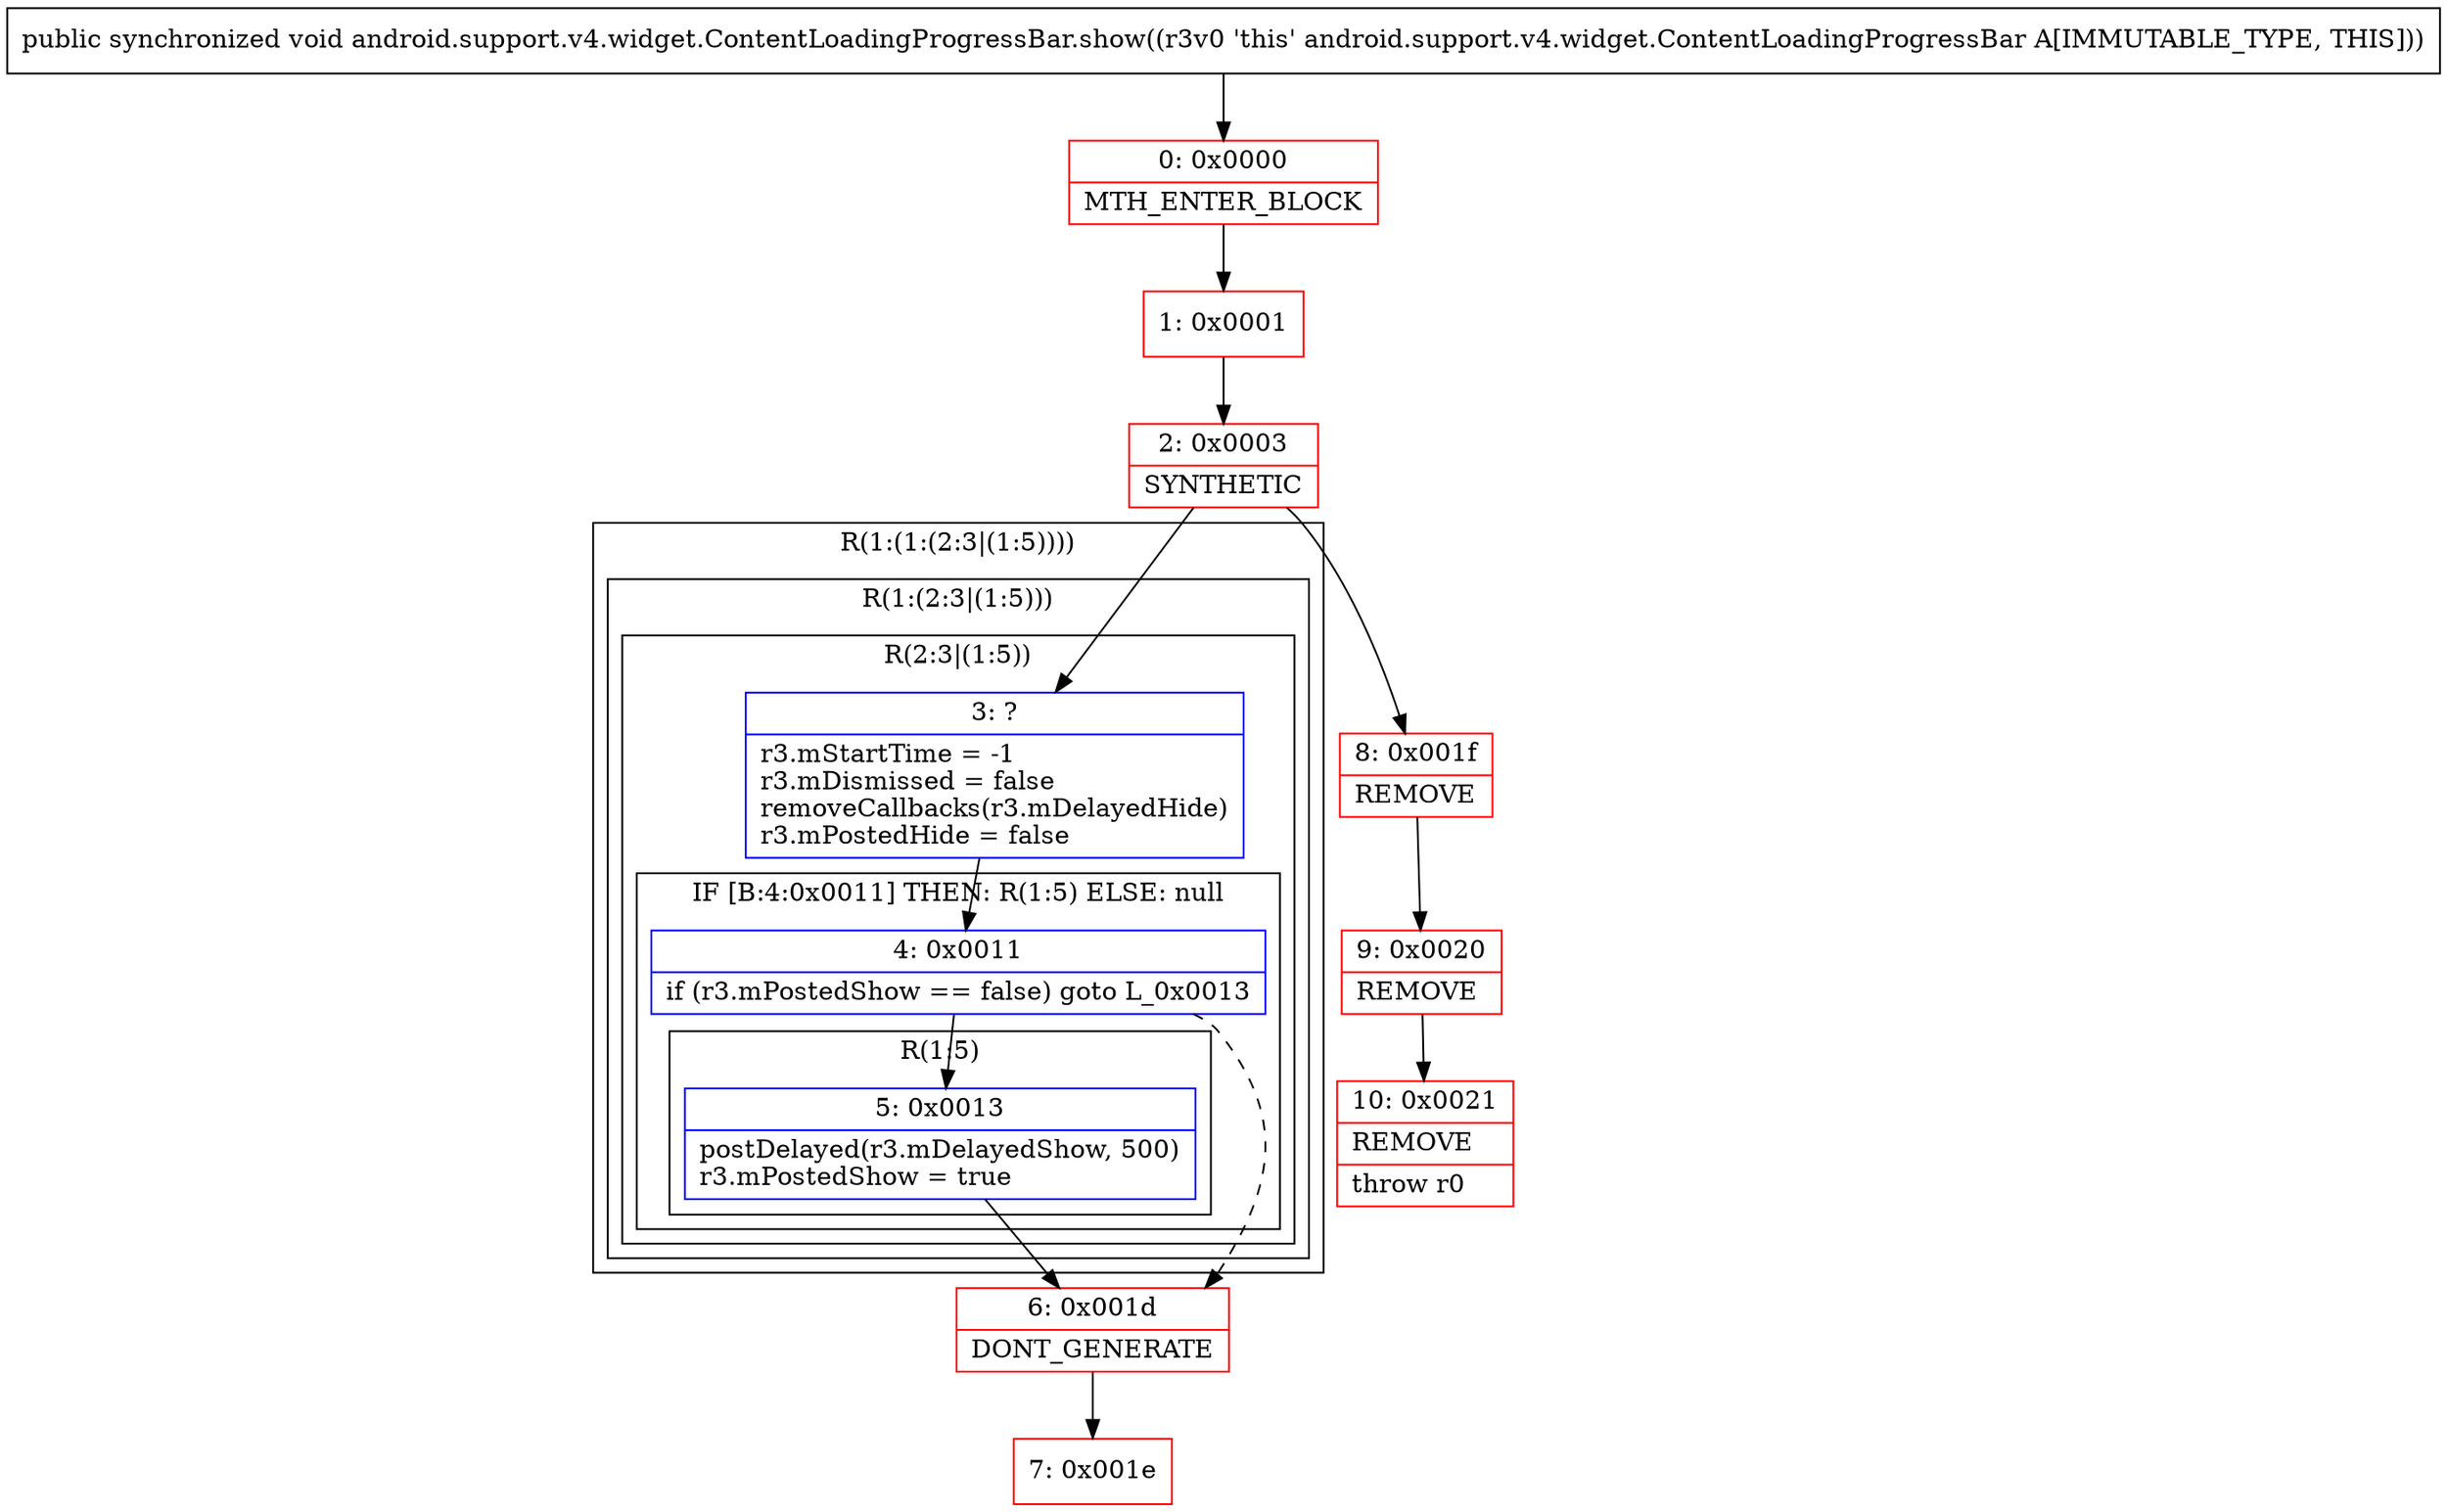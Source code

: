 digraph "CFG forandroid.support.v4.widget.ContentLoadingProgressBar.show()V" {
subgraph cluster_Region_1212809135 {
label = "R(1:(1:(2:3|(1:5))))";
node [shape=record,color=blue];
subgraph cluster_Region_83492448 {
label = "R(1:(2:3|(1:5)))";
node [shape=record,color=blue];
subgraph cluster_Region_1665607287 {
label = "R(2:3|(1:5))";
node [shape=record,color=blue];
Node_3 [shape=record,label="{3\:\ ?|r3.mStartTime = \-1\lr3.mDismissed = false\lremoveCallbacks(r3.mDelayedHide)\lr3.mPostedHide = false\l}"];
subgraph cluster_IfRegion_1826586000 {
label = "IF [B:4:0x0011] THEN: R(1:5) ELSE: null";
node [shape=record,color=blue];
Node_4 [shape=record,label="{4\:\ 0x0011|if (r3.mPostedShow == false) goto L_0x0013\l}"];
subgraph cluster_Region_1802257187 {
label = "R(1:5)";
node [shape=record,color=blue];
Node_5 [shape=record,label="{5\:\ 0x0013|postDelayed(r3.mDelayedShow, 500)\lr3.mPostedShow = true\l}"];
}
}
}
}
}
Node_0 [shape=record,color=red,label="{0\:\ 0x0000|MTH_ENTER_BLOCK\l}"];
Node_1 [shape=record,color=red,label="{1\:\ 0x0001}"];
Node_2 [shape=record,color=red,label="{2\:\ 0x0003|SYNTHETIC\l}"];
Node_6 [shape=record,color=red,label="{6\:\ 0x001d|DONT_GENERATE\l}"];
Node_7 [shape=record,color=red,label="{7\:\ 0x001e}"];
Node_8 [shape=record,color=red,label="{8\:\ 0x001f|REMOVE\l}"];
Node_9 [shape=record,color=red,label="{9\:\ 0x0020|REMOVE\l}"];
Node_10 [shape=record,color=red,label="{10\:\ 0x0021|REMOVE\l|throw r0\l}"];
MethodNode[shape=record,label="{public synchronized void android.support.v4.widget.ContentLoadingProgressBar.show((r3v0 'this' android.support.v4.widget.ContentLoadingProgressBar A[IMMUTABLE_TYPE, THIS])) }"];
MethodNode -> Node_0;
Node_3 -> Node_4;
Node_4 -> Node_5;
Node_4 -> Node_6[style=dashed];
Node_5 -> Node_6;
Node_0 -> Node_1;
Node_1 -> Node_2;
Node_2 -> Node_3;
Node_2 -> Node_8;
Node_6 -> Node_7;
Node_8 -> Node_9;
Node_9 -> Node_10;
}

